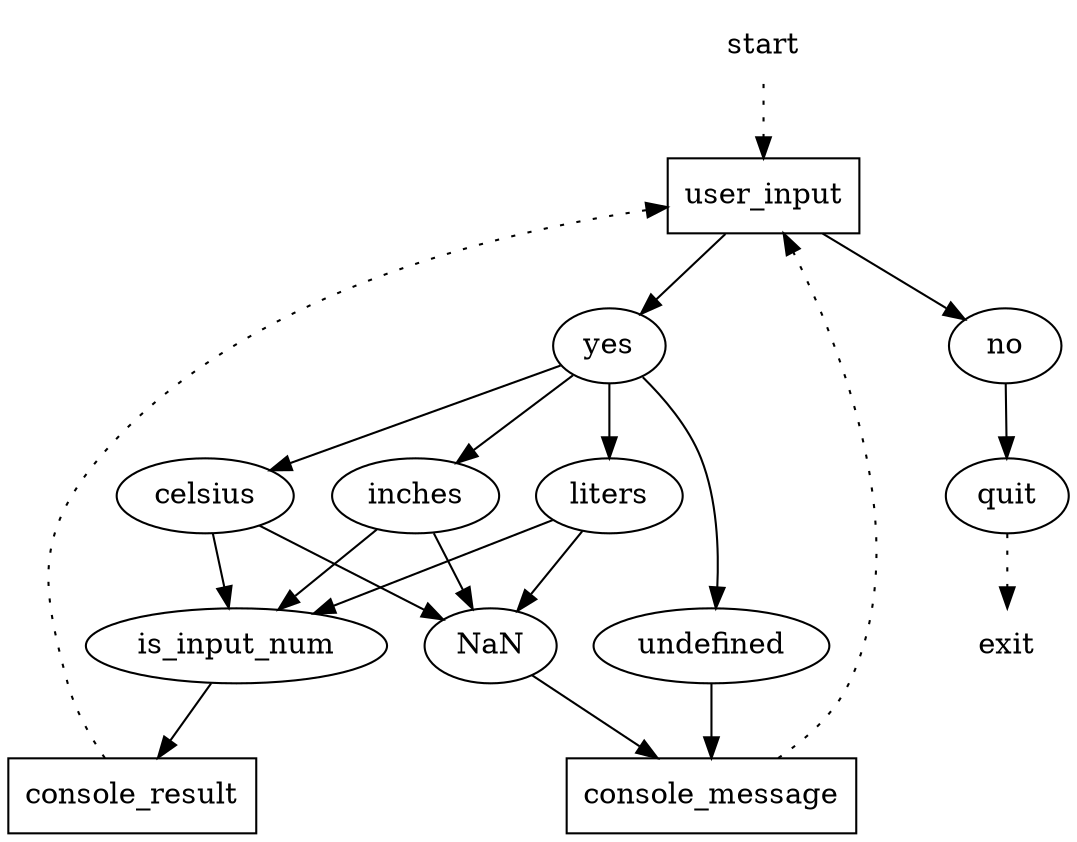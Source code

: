 digraph G {
  size = "8, 8";
  // graph [splines=ortho, nodesep=0.5];
  start [shape=plaintext];
  node [shape=box];
  start -> user_input [shape=box,style=dotted];
  node [shape=ellipse];
  user_input -> {yes, no}; 
  yes -> {celsius, inches, liters, undefined};
  {celsius, inches, liters} -> is_input_num;
  {celsius, inches, liters} -> NaN;
  no -> quit;
  node [shape=box];
  NaN -> console_message;
  is_input_num -> console_result;
  console_message -> user_input [style=dotted];
  console_result -> user_input [style=dotted];
  undefined -> console_message; 
  node [shape=plaintext];
  quit -> exit [style=dotted];
  node [shape=box];
}